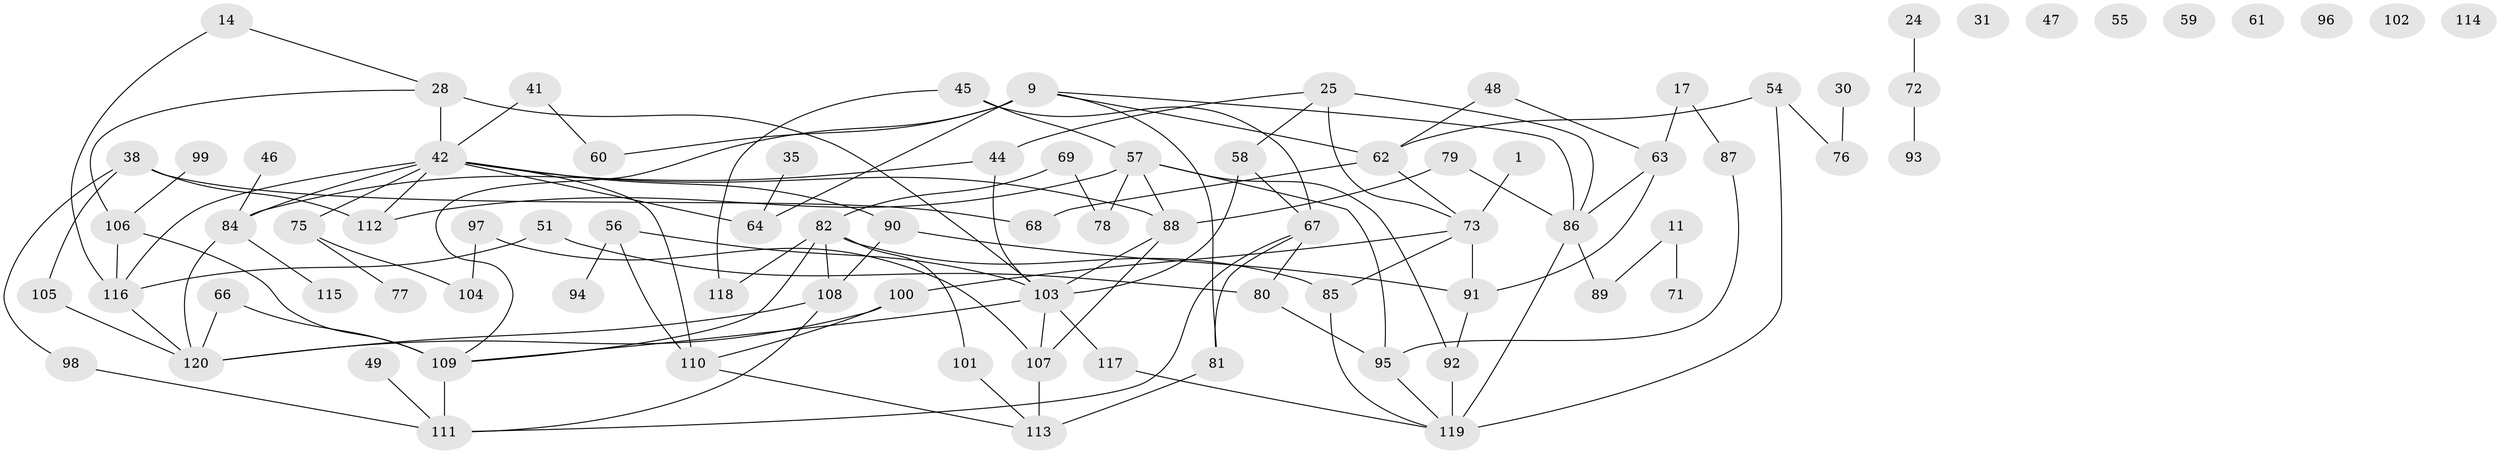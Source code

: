 // original degree distribution, {1: 0.11666666666666667, 3: 0.2916666666666667, 2: 0.26666666666666666, 4: 0.10833333333333334, 7: 0.03333333333333333, 6: 0.041666666666666664, 0: 0.06666666666666667, 5: 0.058333333333333334, 8: 0.016666666666666666}
// Generated by graph-tools (version 1.1) at 2025/42/03/04/25 21:42:41]
// undirected, 84 vertices, 120 edges
graph export_dot {
graph [start="1"]
  node [color=gray90,style=filled];
  1;
  9;
  11;
  14;
  17;
  24;
  25;
  28 [super="+20"];
  30;
  31;
  35;
  38;
  41;
  42 [super="+39"];
  44;
  45;
  46;
  47;
  48;
  49;
  51;
  54;
  55;
  56;
  57;
  58 [super="+19"];
  59;
  60;
  61;
  62 [super="+10"];
  63;
  64 [super="+8"];
  66 [super="+53"];
  67;
  68;
  69;
  71;
  72;
  73 [super="+65"];
  75 [super="+4"];
  76;
  77;
  78;
  79;
  80;
  81 [super="+70"];
  82;
  84 [super="+23"];
  85 [super="+26"];
  86 [super="+43"];
  87;
  88 [super="+36"];
  89;
  90;
  91;
  92 [super="+22"];
  93;
  94;
  95 [super="+74"];
  96;
  97;
  98;
  99;
  100;
  101;
  102;
  103 [super="+29+33"];
  104;
  105;
  106 [super="+50+32"];
  107;
  108 [super="+37"];
  109 [super="+27+52+83"];
  110;
  111 [super="+7"];
  112;
  113;
  114;
  115;
  116 [super="+34+40"];
  117;
  118 [super="+18+12"];
  119;
  120 [super="+13"];
  1 -- 73;
  9 -- 60;
  9 -- 62;
  9 -- 64 [weight=2];
  9 -- 86;
  9 -- 81;
  9 -- 109;
  11 -- 71;
  11 -- 89;
  14 -- 116;
  14 -- 28;
  17 -- 63;
  17 -- 87;
  24 -- 72;
  25 -- 44;
  25 -- 58;
  25 -- 73 [weight=2];
  25 -- 86 [weight=2];
  28 -- 106;
  28 -- 42 [weight=2];
  28 -- 103;
  30 -- 76;
  35 -- 64;
  38 -- 68;
  38 -- 98;
  38 -- 105;
  38 -- 112;
  41 -- 42;
  41 -- 60;
  42 -- 88;
  42 -- 110;
  42 -- 64 [weight=2];
  42 -- 75;
  42 -- 112;
  42 -- 116 [weight=2];
  42 -- 84;
  42 -- 90;
  44 -- 84;
  44 -- 103;
  45 -- 57;
  45 -- 67;
  45 -- 118;
  46 -- 84;
  48 -- 62;
  48 -- 63;
  49 -- 111;
  51 -- 80;
  51 -- 116;
  54 -- 62;
  54 -- 76;
  54 -- 119;
  56 -- 94;
  56 -- 110;
  56 -- 103;
  57 -- 78;
  57 -- 92 [weight=2];
  57 -- 95 [weight=2];
  57 -- 112;
  57 -- 88;
  58 -- 67;
  58 -- 103;
  62 -- 73;
  62 -- 68;
  63 -- 91;
  63 -- 86;
  66 -- 120 [weight=2];
  66 -- 109;
  67 -- 80;
  67 -- 81;
  67 -- 111;
  69 -- 78;
  69 -- 82;
  72 -- 93;
  73 -- 91;
  73 -- 100;
  73 -- 85;
  75 -- 77;
  75 -- 104;
  79 -- 86;
  79 -- 88;
  80 -- 95;
  81 -- 113 [weight=2];
  82 -- 101;
  82 -- 118;
  82 -- 85;
  82 -- 109;
  82 -- 108;
  84 -- 115;
  84 -- 120;
  85 -- 119;
  86 -- 89;
  86 -- 119 [weight=2];
  87 -- 95;
  88 -- 107;
  88 -- 103;
  90 -- 91;
  90 -- 108;
  91 -- 92;
  92 -- 119;
  95 -- 119;
  97 -- 104;
  97 -- 107;
  98 -- 111;
  99 -- 106;
  100 -- 110;
  100 -- 120;
  101 -- 113;
  103 -- 107;
  103 -- 117;
  103 -- 109;
  105 -- 120;
  106 -- 116 [weight=3];
  106 -- 109 [weight=3];
  107 -- 113;
  108 -- 111;
  108 -- 120;
  109 -- 111;
  110 -- 113;
  116 -- 120 [weight=2];
  117 -- 119;
}
